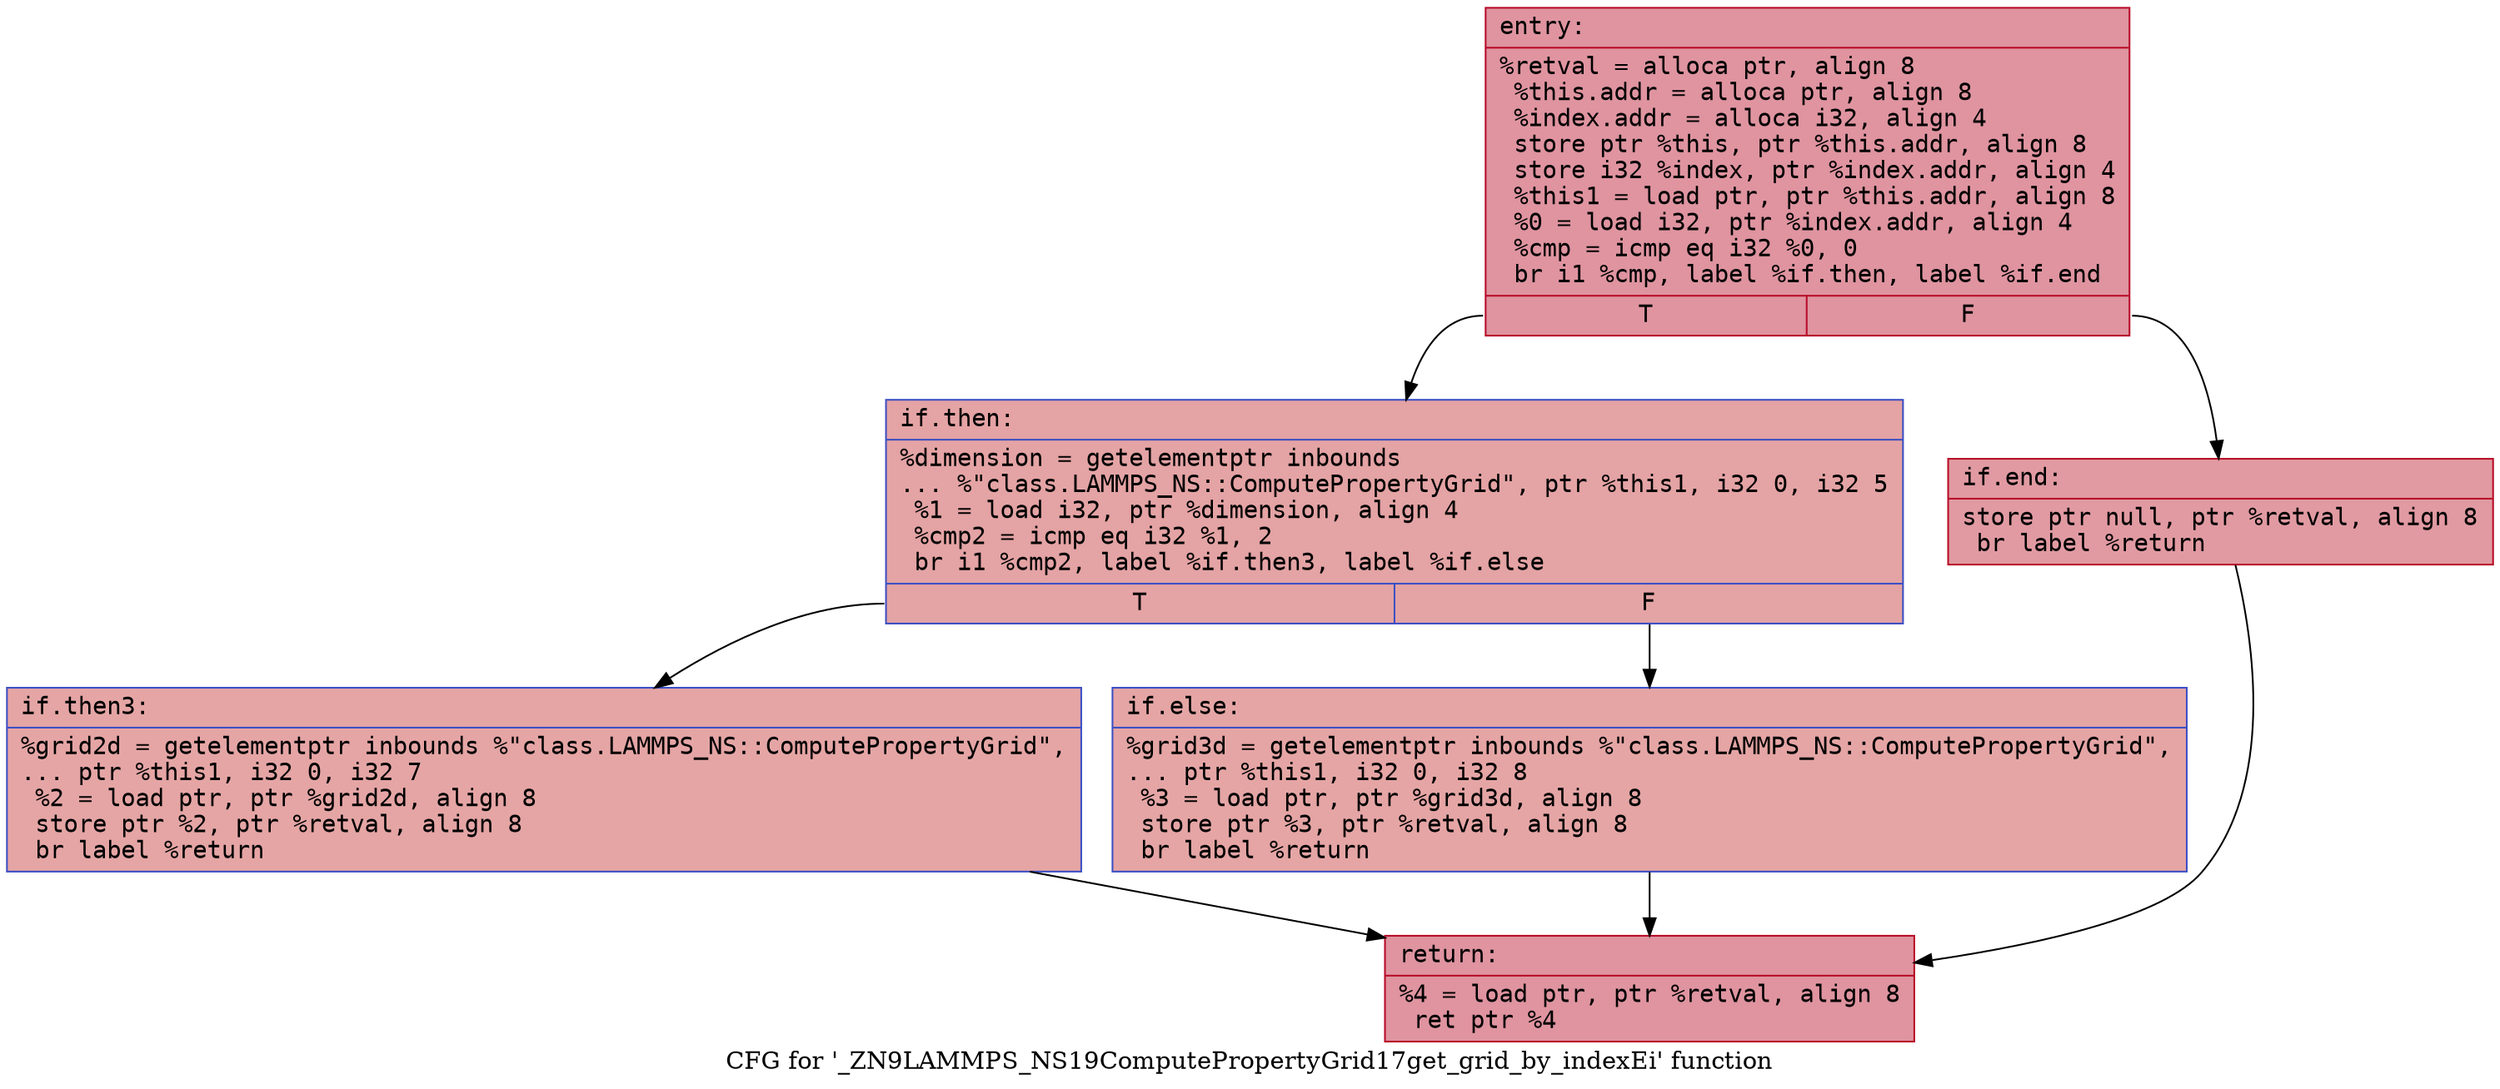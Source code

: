 digraph "CFG for '_ZN9LAMMPS_NS19ComputePropertyGrid17get_grid_by_indexEi' function" {
	label="CFG for '_ZN9LAMMPS_NS19ComputePropertyGrid17get_grid_by_indexEi' function";

	Node0x559142c4ed00 [shape=record,color="#b70d28ff", style=filled, fillcolor="#b70d2870" fontname="Courier",label="{entry:\l|  %retval = alloca ptr, align 8\l  %this.addr = alloca ptr, align 8\l  %index.addr = alloca i32, align 4\l  store ptr %this, ptr %this.addr, align 8\l  store i32 %index, ptr %index.addr, align 4\l  %this1 = load ptr, ptr %this.addr, align 8\l  %0 = load i32, ptr %index.addr, align 4\l  %cmp = icmp eq i32 %0, 0\l  br i1 %cmp, label %if.then, label %if.end\l|{<s0>T|<s1>F}}"];
	Node0x559142c4ed00:s0 -> Node0x559142c4f1c0[tooltip="entry -> if.then\nProbability 37.50%" ];
	Node0x559142c4ed00:s1 -> Node0x559142c4f230[tooltip="entry -> if.end\nProbability 62.50%" ];
	Node0x559142c4f1c0 [shape=record,color="#3d50c3ff", style=filled, fillcolor="#c32e3170" fontname="Courier",label="{if.then:\l|  %dimension = getelementptr inbounds\l... %\"class.LAMMPS_NS::ComputePropertyGrid\", ptr %this1, i32 0, i32 5\l  %1 = load i32, ptr %dimension, align 4\l  %cmp2 = icmp eq i32 %1, 2\l  br i1 %cmp2, label %if.then3, label %if.else\l|{<s0>T|<s1>F}}"];
	Node0x559142c4f1c0:s0 -> Node0x559142c4f570[tooltip="if.then -> if.then3\nProbability 50.00%" ];
	Node0x559142c4f1c0:s1 -> Node0x559142c4f790[tooltip="if.then -> if.else\nProbability 50.00%" ];
	Node0x559142c4f570 [shape=record,color="#3d50c3ff", style=filled, fillcolor="#c5333470" fontname="Courier",label="{if.then3:\l|  %grid2d = getelementptr inbounds %\"class.LAMMPS_NS::ComputePropertyGrid\",\l... ptr %this1, i32 0, i32 7\l  %2 = load ptr, ptr %grid2d, align 8\l  store ptr %2, ptr %retval, align 8\l  br label %return\l}"];
	Node0x559142c4f570 -> Node0x559142c4fab0[tooltip="if.then3 -> return\nProbability 100.00%" ];
	Node0x559142c4f790 [shape=record,color="#3d50c3ff", style=filled, fillcolor="#c5333470" fontname="Courier",label="{if.else:\l|  %grid3d = getelementptr inbounds %\"class.LAMMPS_NS::ComputePropertyGrid\",\l... ptr %this1, i32 0, i32 8\l  %3 = load ptr, ptr %grid3d, align 8\l  store ptr %3, ptr %retval, align 8\l  br label %return\l}"];
	Node0x559142c4f790 -> Node0x559142c4fab0[tooltip="if.else -> return\nProbability 100.00%" ];
	Node0x559142c4f230 [shape=record,color="#b70d28ff", style=filled, fillcolor="#bb1b2c70" fontname="Courier",label="{if.end:\l|  store ptr null, ptr %retval, align 8\l  br label %return\l}"];
	Node0x559142c4f230 -> Node0x559142c4fab0[tooltip="if.end -> return\nProbability 100.00%" ];
	Node0x559142c4fab0 [shape=record,color="#b70d28ff", style=filled, fillcolor="#b70d2870" fontname="Courier",label="{return:\l|  %4 = load ptr, ptr %retval, align 8\l  ret ptr %4\l}"];
}
